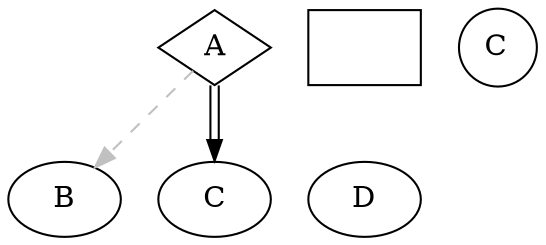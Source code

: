 digraph test340282366920938463463374607431768211456 {

  A [shape=diamond]
  B ‭[shape=box]
  C  [shape=circle]

  A -> B [style=dashed, color=grey]
  A -> C [color="black:invis:black"]
  A -> D [penwidth=2990512576461256886, arrowhead=none]

}
